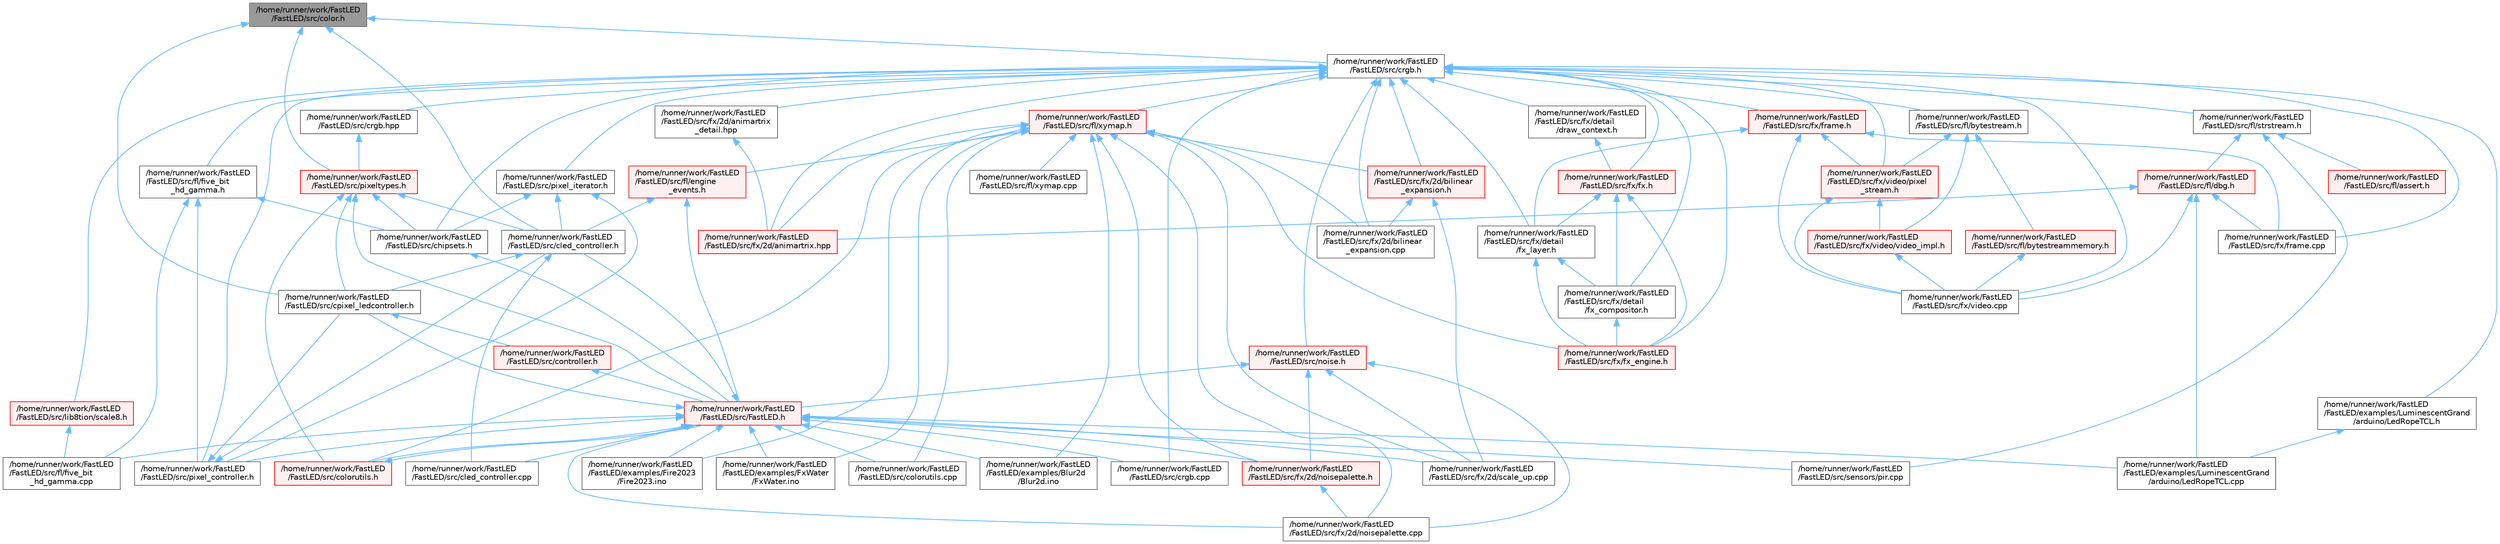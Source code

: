 digraph "/home/runner/work/FastLED/FastLED/src/color.h"
{
 // LATEX_PDF_SIZE
  bgcolor="transparent";
  edge [fontname=Helvetica,fontsize=10,labelfontname=Helvetica,labelfontsize=10];
  node [fontname=Helvetica,fontsize=10,shape=box,height=0.2,width=0.4];
  Node1 [id="Node000001",label="/home/runner/work/FastLED\l/FastLED/src/color.h",height=0.2,width=0.4,color="gray40", fillcolor="grey60", style="filled", fontcolor="black",tooltip="Contains definitions for color correction and temperature."];
  Node1 -> Node2 [id="edge1_Node000001_Node000002",dir="back",color="steelblue1",style="solid",tooltip=" "];
  Node2 [id="Node000002",label="/home/runner/work/FastLED\l/FastLED/src/cled_controller.h",height=0.2,width=0.4,color="grey40", fillcolor="white", style="filled",URL="$db/d6d/cled__controller_8h.html",tooltip="base definitions used by led controllers for writing out led data"];
  Node2 -> Node3 [id="edge2_Node000002_Node000003",dir="back",color="steelblue1",style="solid",tooltip=" "];
  Node3 [id="Node000003",label="/home/runner/work/FastLED\l/FastLED/src/cled_controller.cpp",height=0.2,width=0.4,color="grey40", fillcolor="white", style="filled",URL="$dd/dd8/cled__controller_8cpp.html",tooltip="base definitions used by led controllers for writing out led data"];
  Node2 -> Node4 [id="edge3_Node000002_Node000004",dir="back",color="steelblue1",style="solid",tooltip=" "];
  Node4 [id="Node000004",label="/home/runner/work/FastLED\l/FastLED/src/cpixel_ledcontroller.h",height=0.2,width=0.4,color="grey40", fillcolor="white", style="filled",URL="$d9/d57/cpixel__ledcontroller_8h.html",tooltip="defines the templated version of the CLEDController class"];
  Node4 -> Node5 [id="edge4_Node000004_Node000005",dir="back",color="steelblue1",style="solid",tooltip=" "];
  Node5 [id="Node000005",label="/home/runner/work/FastLED\l/FastLED/src/controller.h",height=0.2,width=0.4,color="red", fillcolor="#FFF0F0", style="filled",URL="$d2/dd9/controller_8h.html",tooltip="deprecated: base definitions used by led controllers for writing out led data"];
  Node5 -> Node6 [id="edge5_Node000005_Node000006",dir="back",color="steelblue1",style="solid",tooltip=" "];
  Node6 [id="Node000006",label="/home/runner/work/FastLED\l/FastLED/src/FastLED.h",height=0.2,width=0.4,color="red", fillcolor="#FFF0F0", style="filled",URL="$db/d97/_fast_l_e_d_8h.html",tooltip="central include file for FastLED, defines the CFastLED class/object"];
  Node6 -> Node14 [id="edge6_Node000006_Node000014",dir="back",color="steelblue1",style="solid",tooltip=" "];
  Node14 [id="Node000014",label="/home/runner/work/FastLED\l/FastLED/examples/Blur2d\l/Blur2d.ino",height=0.2,width=0.4,color="grey40", fillcolor="white", style="filled",URL="$df/d42/_blur2d_8ino.html",tooltip=" "];
  Node6 -> Node26 [id="edge7_Node000006_Node000026",dir="back",color="steelblue1",style="solid",tooltip=" "];
  Node26 [id="Node000026",label="/home/runner/work/FastLED\l/FastLED/examples/Fire2023\l/Fire2023.ino",height=0.2,width=0.4,color="grey40", fillcolor="white", style="filled",URL="$d8/d2c/_fire2023_8ino.html",tooltip=" "];
  Node6 -> Node38 [id="edge8_Node000006_Node000038",dir="back",color="steelblue1",style="solid",tooltip=" "];
  Node38 [id="Node000038",label="/home/runner/work/FastLED\l/FastLED/examples/FxWater\l/FxWater.ino",height=0.2,width=0.4,color="grey40", fillcolor="white", style="filled",URL="$dd/d61/_fx_water_8ino.html",tooltip=" "];
  Node6 -> Node40 [id="edge9_Node000006_Node000040",dir="back",color="steelblue1",style="solid",tooltip=" "];
  Node40 [id="Node000040",label="/home/runner/work/FastLED\l/FastLED/examples/LuminescentGrand\l/arduino/LedRopeTCL.cpp",height=0.2,width=0.4,color="grey40", fillcolor="white", style="filled",URL="$d6/dc9/_led_rope_t_c_l_8cpp.html",tooltip=" "];
  Node6 -> Node3 [id="edge10_Node000006_Node000003",dir="back",color="steelblue1",style="solid",tooltip=" "];
  Node6 -> Node2 [id="edge11_Node000006_Node000002",dir="back",color="steelblue1",style="solid",tooltip=" "];
  Node6 -> Node71 [id="edge12_Node000006_Node000071",dir="back",color="steelblue1",style="solid",tooltip=" "];
  Node71 [id="Node000071",label="/home/runner/work/FastLED\l/FastLED/src/colorutils.cpp",height=0.2,width=0.4,color="grey40", fillcolor="white", style="filled",URL="$da/d2d/colorutils_8cpp.html",tooltip="Utility functions for color fill, palettes, blending, and more."];
  Node6 -> Node72 [id="edge13_Node000006_Node000072",dir="back",color="steelblue1",style="solid",tooltip=" "];
  Node72 [id="Node000072",label="/home/runner/work/FastLED\l/FastLED/src/colorutils.h",height=0.2,width=0.4,color="red", fillcolor="#FFF0F0", style="filled",URL="$d1/dfb/colorutils_8h.html",tooltip="Utility functions for color fill, palettes, blending, and more."];
  Node72 -> Node6 [id="edge14_Node000072_Node000006",dir="back",color="steelblue1",style="solid",tooltip=" "];
  Node6 -> Node4 [id="edge15_Node000006_Node000004",dir="back",color="steelblue1",style="solid",tooltip=" "];
  Node6 -> Node74 [id="edge16_Node000006_Node000074",dir="back",color="steelblue1",style="solid",tooltip=" "];
  Node74 [id="Node000074",label="/home/runner/work/FastLED\l/FastLED/src/crgb.cpp",height=0.2,width=0.4,color="grey40", fillcolor="white", style="filled",URL="$d0/de3/crgb_8cpp.html",tooltip="Utility functions for the red, green, and blue (RGB) pixel struct."];
  Node6 -> Node84 [id="edge17_Node000006_Node000084",dir="back",color="steelblue1",style="solid",tooltip=" "];
  Node84 [id="Node000084",label="/home/runner/work/FastLED\l/FastLED/src/fl/five_bit\l_hd_gamma.cpp",height=0.2,width=0.4,color="grey40", fillcolor="white", style="filled",URL="$dd/d05/five__bit__hd__gamma_8cpp.html",tooltip="Defines functions for five-bit gamma correction."];
  Node6 -> Node92 [id="edge18_Node000006_Node000092",dir="back",color="steelblue1",style="solid",tooltip=" "];
  Node92 [id="Node000092",label="/home/runner/work/FastLED\l/FastLED/src/fx/2d/noisepalette.cpp",height=0.2,width=0.4,color="grey40", fillcolor="white", style="filled",URL="$d6/d66/noisepalette_8cpp.html",tooltip=" "];
  Node6 -> Node93 [id="edge19_Node000006_Node000093",dir="back",color="steelblue1",style="solid",tooltip=" "];
  Node93 [id="Node000093",label="/home/runner/work/FastLED\l/FastLED/src/fx/2d/noisepalette.h",height=0.2,width=0.4,color="red", fillcolor="#FFF0F0", style="filled",URL="$d6/dc7/noisepalette_8h.html",tooltip="Demonstrates how to mix noise generation with color palettes on a 2D LED matrix."];
  Node93 -> Node92 [id="edge20_Node000093_Node000092",dir="back",color="steelblue1",style="solid",tooltip=" "];
  Node6 -> Node95 [id="edge21_Node000006_Node000095",dir="back",color="steelblue1",style="solid",tooltip=" "];
  Node95 [id="Node000095",label="/home/runner/work/FastLED\l/FastLED/src/fx/2d/scale_up.cpp",height=0.2,width=0.4,color="grey40", fillcolor="white", style="filled",URL="$dc/d8c/scale__up_8cpp.html",tooltip=" "];
  Node6 -> Node109 [id="edge22_Node000006_Node000109",dir="back",color="steelblue1",style="solid",tooltip=" "];
  Node109 [id="Node000109",label="/home/runner/work/FastLED\l/FastLED/src/pixel_controller.h",height=0.2,width=0.4,color="grey40", fillcolor="white", style="filled",URL="$d5/d4d/pixel__controller_8h.html",tooltip="Low level pixel data writing class."];
  Node109 -> Node2 [id="edge23_Node000109_Node000002",dir="back",color="steelblue1",style="solid",tooltip=" "];
  Node109 -> Node4 [id="edge24_Node000109_Node000004",dir="back",color="steelblue1",style="solid",tooltip=" "];
  Node6 -> Node81 [id="edge25_Node000006_Node000081",dir="back",color="steelblue1",style="solid",tooltip=" "];
  Node81 [id="Node000081",label="/home/runner/work/FastLED\l/FastLED/src/sensors/pir.cpp",height=0.2,width=0.4,color="grey40", fillcolor="white", style="filled",URL="$d2/da7/pir_8cpp.html",tooltip=" "];
  Node1 -> Node4 [id="edge26_Node000001_Node000004",dir="back",color="steelblue1",style="solid",tooltip=" "];
  Node1 -> Node115 [id="edge27_Node000001_Node000115",dir="back",color="steelblue1",style="solid",tooltip=" "];
  Node115 [id="Node000115",label="/home/runner/work/FastLED\l/FastLED/src/crgb.h",height=0.2,width=0.4,color="grey40", fillcolor="white", style="filled",URL="$db/dd1/crgb_8h.html",tooltip="Defines the red, green, and blue (RGB) pixel struct."];
  Node115 -> Node116 [id="edge28_Node000115_Node000116",dir="back",color="steelblue1",style="solid",tooltip=" "];
  Node116 [id="Node000116",label="/home/runner/work/FastLED\l/FastLED/examples/LuminescentGrand\l/arduino/LedRopeTCL.h",height=0.2,width=0.4,color="grey40", fillcolor="white", style="filled",URL="$d9/d7e/_led_rope_t_c_l_8h.html",tooltip=" "];
  Node116 -> Node40 [id="edge29_Node000116_Node000040",dir="back",color="steelblue1",style="solid",tooltip=" "];
  Node115 -> Node105 [id="edge30_Node000115_Node000105",dir="back",color="steelblue1",style="solid",tooltip=" "];
  Node105 [id="Node000105",label="/home/runner/work/FastLED\l/FastLED/src/chipsets.h",height=0.2,width=0.4,color="grey40", fillcolor="white", style="filled",URL="$db/d66/chipsets_8h.html",tooltip="Contains the bulk of the definitions for the various LED chipsets supported."];
  Node105 -> Node6 [id="edge31_Node000105_Node000006",dir="back",color="steelblue1",style="solid",tooltip=" "];
  Node115 -> Node74 [id="edge32_Node000115_Node000074",dir="back",color="steelblue1",style="solid",tooltip=" "];
  Node115 -> Node103 [id="edge33_Node000115_Node000103",dir="back",color="steelblue1",style="solid",tooltip=" "];
  Node103 [id="Node000103",label="/home/runner/work/FastLED\l/FastLED/src/crgb.hpp",height=0.2,width=0.4,color="grey40", fillcolor="white", style="filled",URL="$d0/d4b/crgb_8hpp.html",tooltip="Defines utility functions for the red, green, and blue (RGB) pixel struct."];
  Node103 -> Node104 [id="edge34_Node000103_Node000104",dir="back",color="steelblue1",style="solid",tooltip=" "];
  Node104 [id="Node000104",label="/home/runner/work/FastLED\l/FastLED/src/pixeltypes.h",height=0.2,width=0.4,color="red", fillcolor="#FFF0F0", style="filled",URL="$d2/dba/pixeltypes_8h.html",tooltip="Includes defintions for RGB and HSV pixels."];
  Node104 -> Node6 [id="edge35_Node000104_Node000006",dir="back",color="steelblue1",style="solid",tooltip=" "];
  Node104 -> Node105 [id="edge36_Node000104_Node000105",dir="back",color="steelblue1",style="solid",tooltip=" "];
  Node104 -> Node2 [id="edge37_Node000104_Node000002",dir="back",color="steelblue1",style="solid",tooltip=" "];
  Node104 -> Node72 [id="edge38_Node000104_Node000072",dir="back",color="steelblue1",style="solid",tooltip=" "];
  Node104 -> Node4 [id="edge39_Node000104_Node000004",dir="back",color="steelblue1",style="solid",tooltip=" "];
  Node115 -> Node117 [id="edge40_Node000115_Node000117",dir="back",color="steelblue1",style="solid",tooltip=" "];
  Node117 [id="Node000117",label="/home/runner/work/FastLED\l/FastLED/src/fl/bytestream.h",height=0.2,width=0.4,color="grey40", fillcolor="white", style="filled",URL="$dd/d2b/bytestream_8h.html",tooltip=" "];
  Node117 -> Node118 [id="edge41_Node000117_Node000118",dir="back",color="steelblue1",style="solid",tooltip=" "];
  Node118 [id="Node000118",label="/home/runner/work/FastLED\l/FastLED/src/fl/bytestreammemory.h",height=0.2,width=0.4,color="red", fillcolor="#FFF0F0", style="filled",URL="$d1/d24/bytestreammemory_8h.html",tooltip=" "];
  Node118 -> Node120 [id="edge42_Node000118_Node000120",dir="back",color="steelblue1",style="solid",tooltip=" "];
  Node120 [id="Node000120",label="/home/runner/work/FastLED\l/FastLED/src/fx/video.cpp",height=0.2,width=0.4,color="grey40", fillcolor="white", style="filled",URL="$d0/d05/video_8cpp.html",tooltip=" "];
  Node117 -> Node121 [id="edge43_Node000117_Node000121",dir="back",color="steelblue1",style="solid",tooltip=" "];
  Node121 [id="Node000121",label="/home/runner/work/FastLED\l/FastLED/src/fx/video/pixel\l_stream.h",height=0.2,width=0.4,color="red", fillcolor="#FFF0F0", style="filled",URL="$d3/dfa/pixel__stream_8h.html",tooltip=" "];
  Node121 -> Node120 [id="edge44_Node000121_Node000120",dir="back",color="steelblue1",style="solid",tooltip=" "];
  Node121 -> Node124 [id="edge45_Node000121_Node000124",dir="back",color="steelblue1",style="solid",tooltip=" "];
  Node124 [id="Node000124",label="/home/runner/work/FastLED\l/FastLED/src/fx/video/video_impl.h",height=0.2,width=0.4,color="red", fillcolor="#FFF0F0", style="filled",URL="$d5/d82/video__impl_8h.html",tooltip=" "];
  Node124 -> Node120 [id="edge46_Node000124_Node000120",dir="back",color="steelblue1",style="solid",tooltip=" "];
  Node117 -> Node124 [id="edge47_Node000117_Node000124",dir="back",color="steelblue1",style="solid",tooltip=" "];
  Node115 -> Node127 [id="edge48_Node000115_Node000127",dir="back",color="steelblue1",style="solid",tooltip=" "];
  Node127 [id="Node000127",label="/home/runner/work/FastLED\l/FastLED/src/fl/five_bit\l_hd_gamma.h",height=0.2,width=0.4,color="grey40", fillcolor="white", style="filled",URL="$dc/d44/five__bit__hd__gamma_8h.html",tooltip="Declares functions for five-bit gamma correction."];
  Node127 -> Node105 [id="edge49_Node000127_Node000105",dir="back",color="steelblue1",style="solid",tooltip=" "];
  Node127 -> Node84 [id="edge50_Node000127_Node000084",dir="back",color="steelblue1",style="solid",tooltip=" "];
  Node127 -> Node109 [id="edge51_Node000127_Node000109",dir="back",color="steelblue1",style="solid",tooltip=" "];
  Node115 -> Node128 [id="edge52_Node000115_Node000128",dir="back",color="steelblue1",style="solid",tooltip=" "];
  Node128 [id="Node000128",label="/home/runner/work/FastLED\l/FastLED/src/fl/strstream.h",height=0.2,width=0.4,color="grey40", fillcolor="white", style="filled",URL="$d8/d00/strstream_8h.html",tooltip=" "];
  Node128 -> Node129 [id="edge53_Node000128_Node000129",dir="back",color="steelblue1",style="solid",tooltip=" "];
  Node129 [id="Node000129",label="/home/runner/work/FastLED\l/FastLED/src/fl/assert.h",height=0.2,width=0.4,color="red", fillcolor="#FFF0F0", style="filled",URL="$dc/da7/assert_8h.html",tooltip=" "];
  Node128 -> Node143 [id="edge54_Node000128_Node000143",dir="back",color="steelblue1",style="solid",tooltip=" "];
  Node143 [id="Node000143",label="/home/runner/work/FastLED\l/FastLED/src/fl/dbg.h",height=0.2,width=0.4,color="red", fillcolor="#FFF0F0", style="filled",URL="$d6/d01/dbg_8h.html",tooltip=" "];
  Node143 -> Node40 [id="edge55_Node000143_Node000040",dir="back",color="steelblue1",style="solid",tooltip=" "];
  Node143 -> Node150 [id="edge56_Node000143_Node000150",dir="back",color="steelblue1",style="solid",tooltip=" "];
  Node150 [id="Node000150",label="/home/runner/work/FastLED\l/FastLED/src/fx/2d/animartrix.hpp",height=0.2,width=0.4,color="red", fillcolor="#FFF0F0", style="filled",URL="$d3/dc3/animartrix_8hpp.html",tooltip=" "];
  Node143 -> Node151 [id="edge57_Node000143_Node000151",dir="back",color="steelblue1",style="solid",tooltip=" "];
  Node151 [id="Node000151",label="/home/runner/work/FastLED\l/FastLED/src/fx/frame.cpp",height=0.2,width=0.4,color="grey40", fillcolor="white", style="filled",URL="$da/d14/frame_8cpp.html",tooltip=" "];
  Node143 -> Node120 [id="edge58_Node000143_Node000120",dir="back",color="steelblue1",style="solid",tooltip=" "];
  Node128 -> Node81 [id="edge59_Node000128_Node000081",dir="back",color="steelblue1",style="solid",tooltip=" "];
  Node115 -> Node152 [id="edge60_Node000115_Node000152",dir="back",color="steelblue1",style="solid",tooltip=" "];
  Node152 [id="Node000152",label="/home/runner/work/FastLED\l/FastLED/src/fl/xymap.h",height=0.2,width=0.4,color="red", fillcolor="#FFF0F0", style="filled",URL="$d6/dc9/fl_2xymap_8h.html",tooltip=" "];
  Node152 -> Node14 [id="edge61_Node000152_Node000014",dir="back",color="steelblue1",style="solid",tooltip=" "];
  Node152 -> Node26 [id="edge62_Node000152_Node000026",dir="back",color="steelblue1",style="solid",tooltip=" "];
  Node152 -> Node38 [id="edge63_Node000152_Node000038",dir="back",color="steelblue1",style="solid",tooltip=" "];
  Node152 -> Node71 [id="edge64_Node000152_Node000071",dir="back",color="steelblue1",style="solid",tooltip=" "];
  Node152 -> Node72 [id="edge65_Node000152_Node000072",dir="back",color="steelblue1",style="solid",tooltip=" "];
  Node152 -> Node135 [id="edge66_Node000152_Node000135",dir="back",color="steelblue1",style="solid",tooltip=" "];
  Node135 [id="Node000135",label="/home/runner/work/FastLED\l/FastLED/src/fl/engine\l_events.h",height=0.2,width=0.4,color="red", fillcolor="#FFF0F0", style="filled",URL="$dc/dd9/fl_2engine__events_8h.html",tooltip=" "];
  Node135 -> Node6 [id="edge67_Node000135_Node000006",dir="back",color="steelblue1",style="solid",tooltip=" "];
  Node135 -> Node2 [id="edge68_Node000135_Node000002",dir="back",color="steelblue1",style="solid",tooltip=" "];
  Node152 -> Node139 [id="edge69_Node000152_Node000139",dir="back",color="steelblue1",style="solid",tooltip=" "];
  Node139 [id="Node000139",label="/home/runner/work/FastLED\l/FastLED/src/fl/xymap.cpp",height=0.2,width=0.4,color="grey40", fillcolor="white", style="filled",URL="$d7/d09/xymap_8cpp.html",tooltip=" "];
  Node152 -> Node150 [id="edge70_Node000152_Node000150",dir="back",color="steelblue1",style="solid",tooltip=" "];
  Node152 -> Node153 [id="edge71_Node000152_Node000153",dir="back",color="steelblue1",style="solid",tooltip=" "];
  Node153 [id="Node000153",label="/home/runner/work/FastLED\l/FastLED/src/fx/2d/bilinear\l_expansion.cpp",height=0.2,width=0.4,color="grey40", fillcolor="white", style="filled",URL="$de/d80/bilinear__expansion_8cpp.html",tooltip="Demonstrates how to mix noise generation with color palettes on a 2D LED matrix."];
  Node152 -> Node154 [id="edge72_Node000152_Node000154",dir="back",color="steelblue1",style="solid",tooltip=" "];
  Node154 [id="Node000154",label="/home/runner/work/FastLED\l/FastLED/src/fx/2d/bilinear\l_expansion.h",height=0.2,width=0.4,color="red", fillcolor="#FFF0F0", style="filled",URL="$da/d34/bilinear__expansion_8h.html",tooltip="Demonstrates how to mix noise generation with color palettes on a 2D LED matrix."];
  Node154 -> Node153 [id="edge73_Node000154_Node000153",dir="back",color="steelblue1",style="solid",tooltip=" "];
  Node154 -> Node95 [id="edge74_Node000154_Node000095",dir="back",color="steelblue1",style="solid",tooltip=" "];
  Node152 -> Node92 [id="edge75_Node000152_Node000092",dir="back",color="steelblue1",style="solid",tooltip=" "];
  Node152 -> Node93 [id="edge76_Node000152_Node000093",dir="back",color="steelblue1",style="solid",tooltip=" "];
  Node152 -> Node95 [id="edge77_Node000152_Node000095",dir="back",color="steelblue1",style="solid",tooltip=" "];
  Node152 -> Node141 [id="edge78_Node000152_Node000141",dir="back",color="steelblue1",style="solid",tooltip=" "];
  Node141 [id="Node000141",label="/home/runner/work/FastLED\l/FastLED/src/fx/fx_engine.h",height=0.2,width=0.4,color="red", fillcolor="#FFF0F0", style="filled",URL="$d9/d3c/fx__engine_8h.html",tooltip=" "];
  Node115 -> Node150 [id="edge79_Node000115_Node000150",dir="back",color="steelblue1",style="solid",tooltip=" "];
  Node115 -> Node158 [id="edge80_Node000115_Node000158",dir="back",color="steelblue1",style="solid",tooltip=" "];
  Node158 [id="Node000158",label="/home/runner/work/FastLED\l/FastLED/src/fx/2d/animartrix\l_detail.hpp",height=0.2,width=0.4,color="grey40", fillcolor="white", style="filled",URL="$d3/d3b/animartrix__detail_8hpp.html",tooltip=" "];
  Node158 -> Node150 [id="edge81_Node000158_Node000150",dir="back",color="steelblue1",style="solid",tooltip=" "];
  Node115 -> Node153 [id="edge82_Node000115_Node000153",dir="back",color="steelblue1",style="solid",tooltip=" "];
  Node115 -> Node154 [id="edge83_Node000115_Node000154",dir="back",color="steelblue1",style="solid",tooltip=" "];
  Node115 -> Node159 [id="edge84_Node000115_Node000159",dir="back",color="steelblue1",style="solid",tooltip=" "];
  Node159 [id="Node000159",label="/home/runner/work/FastLED\l/FastLED/src/fx/detail\l/draw_context.h",height=0.2,width=0.4,color="grey40", fillcolor="white", style="filled",URL="$db/ded/draw__context_8h.html",tooltip=" "];
  Node159 -> Node160 [id="edge85_Node000159_Node000160",dir="back",color="steelblue1",style="solid",tooltip=" "];
  Node160 [id="Node000160",label="/home/runner/work/FastLED\l/FastLED/src/fx/fx.h",height=0.2,width=0.4,color="red", fillcolor="#FFF0F0", style="filled",URL="$d2/d0c/fx_8h.html",tooltip=" "];
  Node160 -> Node148 [id="edge86_Node000160_Node000148",dir="back",color="steelblue1",style="solid",tooltip=" "];
  Node148 [id="Node000148",label="/home/runner/work/FastLED\l/FastLED/src/fx/detail\l/fx_compositor.h",height=0.2,width=0.4,color="grey40", fillcolor="white", style="filled",URL="$d5/d6b/fx__compositor_8h.html",tooltip=" "];
  Node148 -> Node141 [id="edge87_Node000148_Node000141",dir="back",color="steelblue1",style="solid",tooltip=" "];
  Node160 -> Node147 [id="edge88_Node000160_Node000147",dir="back",color="steelblue1",style="solid",tooltip=" "];
  Node147 [id="Node000147",label="/home/runner/work/FastLED\l/FastLED/src/fx/detail\l/fx_layer.h",height=0.2,width=0.4,color="grey40", fillcolor="white", style="filled",URL="$d7/d2f/fx__layer_8h.html",tooltip=" "];
  Node147 -> Node148 [id="edge89_Node000147_Node000148",dir="back",color="steelblue1",style="solid",tooltip=" "];
  Node147 -> Node141 [id="edge90_Node000147_Node000141",dir="back",color="steelblue1",style="solid",tooltip=" "];
  Node160 -> Node141 [id="edge91_Node000160_Node000141",dir="back",color="steelblue1",style="solid",tooltip=" "];
  Node115 -> Node148 [id="edge92_Node000115_Node000148",dir="back",color="steelblue1",style="solid",tooltip=" "];
  Node115 -> Node147 [id="edge93_Node000115_Node000147",dir="back",color="steelblue1",style="solid",tooltip=" "];
  Node115 -> Node151 [id="edge94_Node000115_Node000151",dir="back",color="steelblue1",style="solid",tooltip=" "];
  Node115 -> Node165 [id="edge95_Node000115_Node000165",dir="back",color="steelblue1",style="solid",tooltip=" "];
  Node165 [id="Node000165",label="/home/runner/work/FastLED\l/FastLED/src/fx/frame.h",height=0.2,width=0.4,color="red", fillcolor="#FFF0F0", style="filled",URL="$df/d7d/frame_8h.html",tooltip=" "];
  Node165 -> Node147 [id="edge96_Node000165_Node000147",dir="back",color="steelblue1",style="solid",tooltip=" "];
  Node165 -> Node151 [id="edge97_Node000165_Node000151",dir="back",color="steelblue1",style="solid",tooltip=" "];
  Node165 -> Node120 [id="edge98_Node000165_Node000120",dir="back",color="steelblue1",style="solid",tooltip=" "];
  Node165 -> Node121 [id="edge99_Node000165_Node000121",dir="back",color="steelblue1",style="solid",tooltip=" "];
  Node115 -> Node160 [id="edge100_Node000115_Node000160",dir="back",color="steelblue1",style="solid",tooltip=" "];
  Node115 -> Node141 [id="edge101_Node000115_Node000141",dir="back",color="steelblue1",style="solid",tooltip=" "];
  Node115 -> Node120 [id="edge102_Node000115_Node000120",dir="back",color="steelblue1",style="solid",tooltip=" "];
  Node115 -> Node121 [id="edge103_Node000115_Node000121",dir="back",color="steelblue1",style="solid",tooltip=" "];
  Node115 -> Node166 [id="edge104_Node000115_Node000166",dir="back",color="steelblue1",style="solid",tooltip=" "];
  Node166 [id="Node000166",label="/home/runner/work/FastLED\l/FastLED/src/lib8tion/scale8.h",height=0.2,width=0.4,color="red", fillcolor="#FFF0F0", style="filled",URL="$db/d91/scale8_8h.html",tooltip="Fast, efficient 8-bit scaling functions specifically designed for high-performance LED programming."];
  Node166 -> Node84 [id="edge105_Node000166_Node000084",dir="back",color="steelblue1",style="solid",tooltip=" "];
  Node115 -> Node168 [id="edge106_Node000115_Node000168",dir="back",color="steelblue1",style="solid",tooltip=" "];
  Node168 [id="Node000168",label="/home/runner/work/FastLED\l/FastLED/src/noise.h",height=0.2,width=0.4,color="red", fillcolor="#FFF0F0", style="filled",URL="$d1/d31/noise_8h.html",tooltip="Functions to generate and fill arrays with noise."];
  Node168 -> Node6 [id="edge107_Node000168_Node000006",dir="back",color="steelblue1",style="solid",tooltip=" "];
  Node168 -> Node92 [id="edge108_Node000168_Node000092",dir="back",color="steelblue1",style="solid",tooltip=" "];
  Node168 -> Node93 [id="edge109_Node000168_Node000093",dir="back",color="steelblue1",style="solid",tooltip=" "];
  Node168 -> Node95 [id="edge110_Node000168_Node000095",dir="back",color="steelblue1",style="solid",tooltip=" "];
  Node115 -> Node109 [id="edge111_Node000115_Node000109",dir="back",color="steelblue1",style="solid",tooltip=" "];
  Node115 -> Node170 [id="edge112_Node000115_Node000170",dir="back",color="steelblue1",style="solid",tooltip=" "];
  Node170 [id="Node000170",label="/home/runner/work/FastLED\l/FastLED/src/pixel_iterator.h",height=0.2,width=0.4,color="grey40", fillcolor="white", style="filled",URL="$d8/d6c/pixel__iterator_8h.html",tooltip="Non-templated low level pixel data writing class."];
  Node170 -> Node105 [id="edge113_Node000170_Node000105",dir="back",color="steelblue1",style="solid",tooltip=" "];
  Node170 -> Node2 [id="edge114_Node000170_Node000002",dir="back",color="steelblue1",style="solid",tooltip=" "];
  Node170 -> Node109 [id="edge115_Node000170_Node000109",dir="back",color="steelblue1",style="solid",tooltip=" "];
  Node1 -> Node104 [id="edge116_Node000001_Node000104",dir="back",color="steelblue1",style="solid",tooltip=" "];
}

